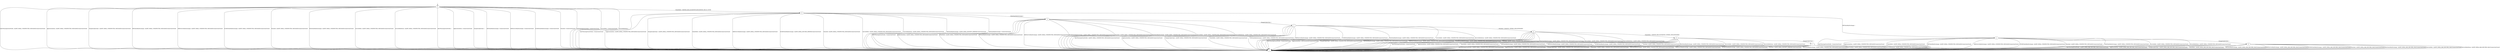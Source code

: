 digraph "" {
	graph [configurations="1.0.2-TLS10|1.0.2m-TLS10|1.1.0-TLS10|1.1.1-TLS10"];
	node [label="\N"];
	__start0	[feature=True,
		label="",
		shape=none];
	b	[feature=True];
	__start0 -> b	[key=0];
	c	[feature="1.0.2-TLS10|1.0.2m-TLS10|1.1.0-TLS10|1.1.1-TLS10"];
	b -> c	[key=0,
		feature="1.1.0-TLS10|1.1.1-TLS10",
		label="AlertWarningCloseNotify / ALERT_FATAL_UNEXPECTED_MESSAGE|ConnectionClosed"];
	b -> c	[key=1,
		feature="1.1.0-TLS10|1.1.1-TLS10",
		label="ApplicationData / ALERT_FATAL_UNEXPECTED_MESSAGE|ConnectionClosed"];
	b -> c	[key=2,
		feature="1.1.0-TLS10|1.1.1-TLS10",
		label="ChangeCipherSpec / ALERT_FATAL_UNEXPECTED_MESSAGE|ConnectionClosed"];
	b -> c	[key=3,
		feature="1.1.0-TLS10|1.1.1-TLS10",
		label="DHClientKeyExchange / ALERT_FATAL_UNEXPECTED_MESSAGE|ConnectionClosed"];
	b -> c	[key=4,
		feature="1.1.0-TLS10|1.1.1-TLS10",
		label="DHEServerKeyExchange / ALERT_FATAL_UNEXPECTED_MESSAGE|ConnectionClosed"];
	b -> c	[key=5,
		feature="1.1.0-TLS10|1.1.1-TLS10",
		label="ECDHClientKeyExchange / ALERT_FATAL_UNEXPECTED_MESSAGE|ConnectionClosed"];
	b -> c	[key=6,
		feature="1.1.0-TLS10|1.1.1-TLS10",
		label="Finished / ALERT_FATAL_UNEXPECTED_MESSAGE|ConnectionClosed"];
	b -> c	[key=7,
		feature="1.1.0-TLS10|1.1.1-TLS10",
		label="RSAClientKeyExchange / ALERT_FATAL_UNEXPECTED_MESSAGE|ConnectionClosed"];
	b -> c	[key=8,
		feature="1.1.0-TLS10|1.1.1-TLS10",
		label="ServerHello / ALERT_FATAL_UNEXPECTED_MESSAGE|ConnectionClosed"];
	b -> c	[key=9,
		feature="1.1.0-TLS10|1.1.1-TLS10",
		label="ServerHelloDone / ALERT_FATAL_UNEXPECTED_MESSAGE|ConnectionClosed"];
	b -> c	[key=10,
		feature="1.0.2-TLS10|1.0.2m-TLS10",
		label="AlertWarningCloseNotify / -"];
	b -> c	[key=11,
		feature="1.0.2-TLS10|1.0.2m-TLS10",
		label="ApplicationData / ConnectionClosed"];
	b -> c	[key=12,
		feature="1.0.2-TLS10|1.0.2m-TLS10",
		label="ChangeCipherSpec / -"];
	b -> c	[key=13,
		feature="1.0.2-TLS10|1.0.2m-TLS10",
		label="DHClientKeyExchange / ConnectionClosed"];
	b -> c	[key=14,
		feature="1.0.2-TLS10|1.0.2m-TLS10",
		label="DHEServerKeyExchange / ConnectionClosed"];
	b -> c	[key=15,
		feature="1.0.2-TLS10|1.0.2m-TLS10",
		label="ECDHClientKeyExchange / ConnectionClosed"];
	b -> c	[key=16,
		feature="1.0.2-TLS10|1.0.2m-TLS10",
		label="Finished / ConnectionClosed"];
	b -> c	[key=17,
		feature="1.0.2-TLS10|1.0.2m-TLS10",
		label="RSAClientKeyExchange / ConnectionClosed"];
	b -> c	[key=18,
		feature="1.0.2-TLS10|1.0.2m-TLS10",
		label="ServerHello / ConnectionClosed"];
	b -> c	[key=19,
		feature="1.0.2-TLS10|1.0.2m-TLS10",
		label="ServerHelloDone / -"];
	d	[feature="1.0.2-TLS10|1.0.2m-TLS10|1.1.0-TLS10|1.1.1-TLS10"];
	b -> d	[key=0,
		feature="1.0.2-TLS10|1.0.2m-TLS10|1.1.0-TLS10|1.1.1-TLS10",
		label="ClientHello / SERVER_HELLO|CERTIFICATE|SERVER_HELLO_DONE"];
	c -> c	[key=0,
		feature="1.0.2-TLS10|1.0.2m-TLS10|1.1.0-TLS10|1.1.1-TLS10",
		label="AlertWarningCloseNotify / ConnectionClosed"];
	c -> c	[key=1,
		feature="1.0.2-TLS10|1.0.2m-TLS10|1.1.0-TLS10|1.1.1-TLS10",
		label="ApplicationData / ConnectionClosed"];
	c -> c	[key=2,
		feature="1.0.2-TLS10|1.0.2m-TLS10|1.1.0-TLS10|1.1.1-TLS10",
		label="ChangeCipherSpec / ConnectionClosed"];
	c -> c	[key=3,
		feature="1.0.2-TLS10|1.0.2m-TLS10|1.1.0-TLS10|1.1.1-TLS10",
		label="ClientHello / ConnectionClosed"];
	c -> c	[key=4,
		feature="1.0.2-TLS10|1.0.2m-TLS10|1.1.0-TLS10|1.1.1-TLS10",
		label="DHClientKeyExchange / ConnectionClosed"];
	c -> c	[key=5,
		feature="1.0.2-TLS10|1.0.2m-TLS10|1.1.0-TLS10|1.1.1-TLS10",
		label="DHEServerKeyExchange / ConnectionClosed"];
	c -> c	[key=6,
		feature="1.0.2-TLS10|1.0.2m-TLS10|1.1.0-TLS10|1.1.1-TLS10",
		label="ECDHClientKeyExchange / ConnectionClosed"];
	c -> c	[key=7,
		feature="1.0.2-TLS10|1.0.2m-TLS10|1.1.0-TLS10|1.1.1-TLS10",
		label="Finished / ConnectionClosed"];
	c -> c	[key=8,
		feature="1.0.2-TLS10|1.0.2m-TLS10|1.1.0-TLS10|1.1.1-TLS10",
		label="RSAClientKeyExchange / ConnectionClosed"];
	c -> c	[key=9,
		feature="1.0.2-TLS10|1.0.2m-TLS10|1.1.0-TLS10|1.1.1-TLS10",
		label="ServerHello / ConnectionClosed"];
	c -> c	[key=10,
		feature="1.0.2-TLS10|1.0.2m-TLS10|1.1.0-TLS10|1.1.1-TLS10",
		label="ServerHelloDone / ConnectionClosed"];
	d -> c	[key=0,
		feature="1.0.2-TLS10|1.0.2m-TLS10|1.1.0-TLS10|1.1.1-TLS10",
		label="AlertWarningCloseNotify / ConnectionClosed"];
	d -> c	[key=1,
		feature="1.0.2-TLS10|1.0.2m-TLS10|1.1.0-TLS10|1.1.1-TLS10",
		label="ApplicationData / ALERT_FATAL_UNEXPECTED_MESSAGE|ConnectionClosed"];
	d -> c	[key=2,
		feature="1.0.2-TLS10|1.0.2m-TLS10|1.1.0-TLS10|1.1.1-TLS10",
		label="ChangeCipherSpec / ALERT_FATAL_UNEXPECTED_MESSAGE|ConnectionClosed"];
	d -> c	[key=3,
		feature="1.0.2-TLS10|1.0.2m-TLS10|1.1.0-TLS10|1.1.1-TLS10",
		label="ClientHello / ALERT_FATAL_UNEXPECTED_MESSAGE|ConnectionClosed"];
	d -> c	[key=4,
		feature="1.0.2-TLS10|1.0.2m-TLS10|1.1.0-TLS10|1.1.1-TLS10",
		label="DHEServerKeyExchange / ALERT_FATAL_UNEXPECTED_MESSAGE|ConnectionClosed"];
	d -> c	[key=5,
		feature="1.0.2-TLS10|1.0.2m-TLS10|1.1.0-TLS10|1.1.1-TLS10",
		label="ECDHClientKeyExchange / ALERT_FATAL_DECODE_ERROR|ConnectionClosed"];
	d -> c	[key=6,
		feature="1.0.2-TLS10|1.0.2m-TLS10|1.1.0-TLS10|1.1.1-TLS10",
		label="Finished / ALERT_FATAL_UNEXPECTED_MESSAGE|ConnectionClosed"];
	d -> c	[key=7,
		feature="1.0.2-TLS10|1.0.2m-TLS10|1.1.0-TLS10|1.1.1-TLS10",
		label="ServerHello / ALERT_FATAL_UNEXPECTED_MESSAGE|ConnectionClosed"];
	d -> c	[key=8,
		feature="1.0.2-TLS10|1.0.2m-TLS10|1.1.0-TLS10|1.1.1-TLS10",
		label="ServerHelloDone / ALERT_FATAL_UNEXPECTED_MESSAGE|ConnectionClosed"];
	d -> c	[key=9,
		feature="1.1.1-TLS10",
		label="DHClientKeyExchange / ALERT_FATAL_DECRYPT_ERROR|ConnectionClosed"];
	d -> c	[key=10,
		feature="1.0.2m-TLS10|1.1.0-TLS10",
		label="DHClientKeyExchange / ConnectionClosed"];
	e	[feature="1.0.2-TLS10|1.0.2m-TLS10|1.1.0-TLS10|1.1.1-TLS10"];
	d -> e	[key=0,
		feature="1.0.2-TLS10|1.0.2m-TLS10|1.1.0-TLS10|1.1.1-TLS10",
		label="RSAClientKeyExchange / -"];
	j	[feature="1.0.2-TLS10"];
	d -> j	[key=0,
		feature="1.0.2-TLS10",
		label="DHClientKeyExchange / -"];
	e -> c	[key=0,
		feature="1.0.2-TLS10|1.0.2m-TLS10|1.1.0-TLS10|1.1.1-TLS10",
		label="AlertWarningCloseNotify / ConnectionClosed"];
	e -> c	[key=1,
		feature="1.0.2-TLS10|1.0.2m-TLS10|1.1.0-TLS10|1.1.1-TLS10",
		label="ApplicationData / ALERT_FATAL_UNEXPECTED_MESSAGE|ConnectionClosed"];
	e -> c	[key=2,
		feature="1.0.2-TLS10|1.0.2m-TLS10|1.1.0-TLS10|1.1.1-TLS10",
		label="ClientHello / ALERT_FATAL_UNEXPECTED_MESSAGE|ConnectionClosed"];
	e -> c	[key=3,
		feature="1.0.2-TLS10|1.0.2m-TLS10|1.1.0-TLS10|1.1.1-TLS10",
		label="DHClientKeyExchange / ALERT_FATAL_UNEXPECTED_MESSAGE|ConnectionClosed"];
	e -> c	[key=4,
		feature="1.0.2-TLS10|1.0.2m-TLS10|1.1.0-TLS10|1.1.1-TLS10",
		label="DHEServerKeyExchange / ALERT_FATAL_UNEXPECTED_MESSAGE|ConnectionClosed"];
	e -> c	[key=5,
		feature="1.0.2-TLS10|1.0.2m-TLS10|1.1.0-TLS10|1.1.1-TLS10",
		label="ECDHClientKeyExchange / ALERT_FATAL_UNEXPECTED_MESSAGE|ConnectionClosed"];
	e -> c	[key=6,
		feature="1.0.2-TLS10|1.0.2m-TLS10|1.1.0-TLS10|1.1.1-TLS10",
		label="Finished / ALERT_FATAL_UNEXPECTED_MESSAGE|ConnectionClosed"];
	e -> c	[key=7,
		feature="1.0.2-TLS10|1.0.2m-TLS10|1.1.0-TLS10|1.1.1-TLS10",
		label="RSAClientKeyExchange / ALERT_FATAL_UNEXPECTED_MESSAGE|ConnectionClosed"];
	e -> c	[key=8,
		feature="1.0.2-TLS10|1.0.2m-TLS10|1.1.0-TLS10|1.1.1-TLS10",
		label="ServerHello / ALERT_FATAL_UNEXPECTED_MESSAGE|ConnectionClosed"];
	e -> c	[key=9,
		feature="1.0.2-TLS10|1.0.2m-TLS10|1.1.0-TLS10|1.1.1-TLS10",
		label="ServerHelloDone / ALERT_FATAL_UNEXPECTED_MESSAGE|ConnectionClosed"];
	f	[feature="1.0.2-TLS10|1.0.2m-TLS10|1.1.0-TLS10|1.1.1-TLS10"];
	e -> f	[key=0,
		feature="1.0.2-TLS10|1.0.2m-TLS10|1.1.0-TLS10|1.1.1-TLS10",
		label="ChangeCipherSpec / -"];
	f -> c	[key=0,
		feature="1.0.2-TLS10|1.0.2m-TLS10|1.1.0-TLS10|1.1.1-TLS10",
		label="AlertWarningCloseNotify / ALERT_FATAL_UNEXPECTED_MESSAGE|ConnectionClosed"];
	f -> c	[key=1,
		feature="1.0.2-TLS10|1.0.2m-TLS10|1.1.0-TLS10|1.1.1-TLS10",
		label="ApplicationData / ALERT_FATAL_UNEXPECTED_MESSAGE|ConnectionClosed"];
	f -> c	[key=2,
		feature="1.0.2-TLS10|1.0.2m-TLS10|1.1.0-TLS10|1.1.1-TLS10",
		label="ChangeCipherSpec / ALERT_FATAL_UNEXPECTED_MESSAGE|ConnectionClosed"];
	f -> c	[key=3,
		feature="1.0.2-TLS10|1.0.2m-TLS10|1.1.0-TLS10|1.1.1-TLS10",
		label="ClientHello / ALERT_FATAL_UNEXPECTED_MESSAGE|ConnectionClosed"];
	f -> c	[key=4,
		feature="1.0.2-TLS10|1.0.2m-TLS10|1.1.0-TLS10|1.1.1-TLS10",
		label="DHClientKeyExchange / ALERT_FATAL_UNEXPECTED_MESSAGE|ConnectionClosed"];
	f -> c	[key=5,
		feature="1.0.2-TLS10|1.0.2m-TLS10|1.1.0-TLS10|1.1.1-TLS10",
		label="DHEServerKeyExchange / ALERT_FATAL_UNEXPECTED_MESSAGE|ConnectionClosed"];
	f -> c	[key=6,
		feature="1.0.2-TLS10|1.0.2m-TLS10|1.1.0-TLS10|1.1.1-TLS10",
		label="ECDHClientKeyExchange / ALERT_FATAL_UNEXPECTED_MESSAGE|ConnectionClosed"];
	f -> c	[key=7,
		feature="1.0.2-TLS10|1.0.2m-TLS10|1.1.0-TLS10|1.1.1-TLS10",
		label="RSAClientKeyExchange / ALERT_FATAL_UNEXPECTED_MESSAGE|ConnectionClosed"];
	f -> c	[key=8,
		feature="1.0.2-TLS10|1.0.2m-TLS10|1.1.0-TLS10|1.1.1-TLS10",
		label="ServerHello / ALERT_FATAL_UNEXPECTED_MESSAGE|ConnectionClosed"];
	f -> c	[key=9,
		feature="1.0.2-TLS10|1.0.2m-TLS10|1.1.0-TLS10|1.1.1-TLS10",
		label="ServerHelloDone / ALERT_FATAL_UNEXPECTED_MESSAGE|ConnectionClosed"];
	g	[feature="1.0.2-TLS10|1.0.2m-TLS10|1.1.0-TLS10|1.1.1-TLS10"];
	f -> g	[key=0,
		feature="1.0.2-TLS10|1.0.2m-TLS10|1.1.0-TLS10|1.1.1-TLS10",
		label="Finished / CHANGE_CIPHER_SPEC|FINISHED"];
	g -> c	[key=0,
		feature="1.0.2-TLS10|1.0.2m-TLS10|1.1.0-TLS10|1.1.1-TLS10",
		label="AlertWarningCloseNotify / ConnectionClosed"];
	g -> c	[key=1,
		feature="1.0.2-TLS10|1.0.2m-TLS10|1.1.0-TLS10|1.1.1-TLS10",
		label="ApplicationData / APPLICATION|ConnectionClosed"];
	g -> c	[key=2,
		feature="1.0.2-TLS10|1.0.2m-TLS10|1.1.0-TLS10|1.1.1-TLS10",
		label="ChangeCipherSpec / ALERT_FATAL_UNEXPECTED_MESSAGE|ConnectionClosed"];
	g -> c	[key=3,
		feature="1.0.2-TLS10|1.0.2m-TLS10|1.1.0-TLS10|1.1.1-TLS10",
		label="DHClientKeyExchange / ALERT_FATAL_UNEXPECTED_MESSAGE|ConnectionClosed"];
	g -> c	[key=4,
		feature="1.0.2-TLS10|1.0.2m-TLS10|1.1.0-TLS10|1.1.1-TLS10",
		label="DHEServerKeyExchange / ALERT_FATAL_UNEXPECTED_MESSAGE|ConnectionClosed"];
	g -> c	[key=5,
		feature="1.0.2-TLS10|1.0.2m-TLS10|1.1.0-TLS10|1.1.1-TLS10",
		label="ECDHClientKeyExchange / ALERT_FATAL_UNEXPECTED_MESSAGE|ConnectionClosed"];
	g -> c	[key=6,
		feature="1.0.2-TLS10|1.0.2m-TLS10|1.1.0-TLS10|1.1.1-TLS10",
		label="Finished / ALERT_FATAL_UNEXPECTED_MESSAGE|ConnectionClosed"];
	g -> c	[key=7,
		feature="1.0.2-TLS10|1.0.2m-TLS10|1.1.0-TLS10|1.1.1-TLS10",
		label="RSAClientKeyExchange / ALERT_FATAL_UNEXPECTED_MESSAGE|ConnectionClosed"];
	g -> c	[key=8,
		feature="1.0.2-TLS10|1.0.2m-TLS10|1.1.0-TLS10|1.1.1-TLS10",
		label="ServerHello / ALERT_FATAL_UNEXPECTED_MESSAGE|ConnectionClosed"];
	g -> c	[key=9,
		feature="1.0.2-TLS10|1.0.2m-TLS10|1.1.0-TLS10|1.1.1-TLS10",
		label="ServerHelloDone / ALERT_FATAL_UNEXPECTED_MESSAGE|ConnectionClosed"];
	h	[feature="1.0.2-TLS10|1.0.2m-TLS10|1.1.0-TLS10|1.1.1-TLS10"];
	g -> h	[key=0,
		feature="1.0.2-TLS10|1.0.2m-TLS10|1.1.0-TLS10|1.1.1-TLS10",
		label="ClientHello / SERVER_HELLO|CHANGE_CIPHER_SPEC|FINISHED"];
	h -> c	[key=0,
		feature="1.0.2-TLS10|1.0.2m-TLS10|1.1.0-TLS10|1.1.1-TLS10",
		label="AlertWarningCloseNotify / ConnectionClosed"];
	h -> c	[key=1,
		feature="1.0.2-TLS10|1.0.2m-TLS10|1.1.0-TLS10|1.1.1-TLS10",
		label="ApplicationData / ALERT_FATAL_UNEXPECTED_MESSAGE|ConnectionClosed"];
	h -> c	[key=2,
		feature="1.0.2-TLS10|1.0.2m-TLS10|1.1.0-TLS10|1.1.1-TLS10",
		label="ClientHello / ALERT_FATAL_UNEXPECTED_MESSAGE|ConnectionClosed"];
	h -> c	[key=3,
		feature="1.0.2-TLS10|1.0.2m-TLS10|1.1.0-TLS10|1.1.1-TLS10",
		label="DHClientKeyExchange / ALERT_FATAL_UNEXPECTED_MESSAGE|ConnectionClosed"];
	h -> c	[key=4,
		feature="1.0.2-TLS10|1.0.2m-TLS10|1.1.0-TLS10|1.1.1-TLS10",
		label="DHEServerKeyExchange / ALERT_FATAL_UNEXPECTED_MESSAGE|ConnectionClosed"];
	h -> c	[key=5,
		feature="1.0.2-TLS10|1.0.2m-TLS10|1.1.0-TLS10|1.1.1-TLS10",
		label="ECDHClientKeyExchange / ALERT_FATAL_UNEXPECTED_MESSAGE|ConnectionClosed"];
	h -> c	[key=6,
		feature="1.0.2-TLS10|1.0.2m-TLS10|1.1.0-TLS10|1.1.1-TLS10",
		label="Finished / ALERT_FATAL_UNEXPECTED_MESSAGE|ConnectionClosed"];
	h -> c	[key=7,
		feature="1.0.2-TLS10|1.0.2m-TLS10|1.1.0-TLS10|1.1.1-TLS10",
		label="RSAClientKeyExchange / ALERT_FATAL_UNEXPECTED_MESSAGE|ConnectionClosed"];
	h -> c	[key=8,
		feature="1.0.2-TLS10|1.0.2m-TLS10|1.1.0-TLS10|1.1.1-TLS10",
		label="ServerHello / ALERT_FATAL_UNEXPECTED_MESSAGE|ConnectionClosed"];
	h -> c	[key=9,
		feature="1.0.2-TLS10|1.0.2m-TLS10|1.1.0-TLS10|1.1.1-TLS10",
		label="ServerHelloDone / ALERT_FATAL_UNEXPECTED_MESSAGE|ConnectionClosed"];
	i	[feature="1.0.2-TLS10|1.0.2m-TLS10|1.1.0-TLS10|1.1.1-TLS10"];
	h -> i	[key=0,
		feature="1.0.2-TLS10|1.0.2m-TLS10|1.1.0-TLS10|1.1.1-TLS10",
		label="ChangeCipherSpec / -"];
	i -> c	[key=0,
		feature="1.0.2-TLS10|1.0.2m-TLS10|1.1.0-TLS10|1.1.1-TLS10",
		label="AlertWarningCloseNotify / ALERT_FATAL_UNEXPECTED_MESSAGE|ConnectionClosed"];
	i -> c	[key=1,
		feature="1.0.2-TLS10|1.0.2m-TLS10|1.1.0-TLS10|1.1.1-TLS10",
		label="ApplicationData / ALERT_FATAL_UNEXPECTED_MESSAGE|ConnectionClosed"];
	i -> c	[key=2,
		feature="1.0.2-TLS10|1.0.2m-TLS10|1.1.0-TLS10|1.1.1-TLS10",
		label="ChangeCipherSpec / ALERT_FATAL_UNEXPECTED_MESSAGE|ConnectionClosed"];
	i -> c	[key=3,
		feature="1.0.2-TLS10|1.0.2m-TLS10|1.1.0-TLS10|1.1.1-TLS10",
		label="ClientHello / ALERT_FATAL_UNEXPECTED_MESSAGE|ConnectionClosed"];
	i -> c	[key=4,
		feature="1.0.2-TLS10|1.0.2m-TLS10|1.1.0-TLS10|1.1.1-TLS10",
		label="DHClientKeyExchange / ALERT_FATAL_UNEXPECTED_MESSAGE|ConnectionClosed"];
	i -> c	[key=5,
		feature="1.0.2-TLS10|1.0.2m-TLS10|1.1.0-TLS10|1.1.1-TLS10",
		label="DHEServerKeyExchange / ALERT_FATAL_UNEXPECTED_MESSAGE|ConnectionClosed"];
	i -> c	[key=6,
		feature="1.0.2-TLS10|1.0.2m-TLS10|1.1.0-TLS10|1.1.1-TLS10",
		label="ECDHClientKeyExchange / ALERT_FATAL_UNEXPECTED_MESSAGE|ConnectionClosed"];
	i -> c	[key=7,
		feature="1.0.2-TLS10|1.0.2m-TLS10|1.1.0-TLS10|1.1.1-TLS10",
		label="Finished / ALERT_FATAL_DECRYPT_ERROR|ConnectionClosed"];
	i -> c	[key=8,
		feature="1.0.2-TLS10|1.0.2m-TLS10|1.1.0-TLS10|1.1.1-TLS10",
		label="RSAClientKeyExchange / ALERT_FATAL_UNEXPECTED_MESSAGE|ConnectionClosed"];
	i -> c	[key=9,
		feature="1.0.2-TLS10|1.0.2m-TLS10|1.1.0-TLS10|1.1.1-TLS10",
		label="ServerHello / ALERT_FATAL_UNEXPECTED_MESSAGE|ConnectionClosed"];
	i -> c	[key=10,
		feature="1.0.2-TLS10|1.0.2m-TLS10|1.1.0-TLS10|1.1.1-TLS10",
		label="ServerHelloDone / ALERT_FATAL_UNEXPECTED_MESSAGE|ConnectionClosed"];
	j -> c	[key=0,
		feature="1.0.2-TLS10",
		label="AlertWarningCloseNotify / ConnectionClosed"];
	j -> c	[key=1,
		feature="1.0.2-TLS10",
		label="ApplicationData / ALERT_FATAL_UNEXPECTED_MESSAGE|ConnectionClosed"];
	j -> c	[key=2,
		feature="1.0.2-TLS10",
		label="ClientHello / ALERT_FATAL_UNEXPECTED_MESSAGE|ConnectionClosed"];
	j -> c	[key=3,
		feature="1.0.2-TLS10",
		label="DHClientKeyExchange / ALERT_FATAL_UNEXPECTED_MESSAGE|ConnectionClosed"];
	j -> c	[key=4,
		feature="1.0.2-TLS10",
		label="DHEServerKeyExchange / ALERT_FATAL_UNEXPECTED_MESSAGE|ConnectionClosed"];
	j -> c	[key=5,
		feature="1.0.2-TLS10",
		label="ECDHClientKeyExchange / ALERT_FATAL_UNEXPECTED_MESSAGE|ConnectionClosed"];
	j -> c	[key=6,
		feature="1.0.2-TLS10",
		label="Finished / ALERT_FATAL_UNEXPECTED_MESSAGE|ConnectionClosed"];
	j -> c	[key=7,
		feature="1.0.2-TLS10",
		label="RSAClientKeyExchange / ALERT_FATAL_UNEXPECTED_MESSAGE|ConnectionClosed"];
	j -> c	[key=8,
		feature="1.0.2-TLS10",
		label="ServerHello / ALERT_FATAL_UNEXPECTED_MESSAGE|ConnectionClosed"];
	j -> c	[key=9,
		feature="1.0.2-TLS10",
		label="ServerHelloDone / ALERT_FATAL_UNEXPECTED_MESSAGE|ConnectionClosed"];
	k	[feature="1.0.2-TLS10"];
	j -> k	[key=0,
		feature="1.0.2-TLS10",
		label="ChangeCipherSpec / -"];
	k -> c	[key=0,
		feature="1.0.2-TLS10",
		label="AlertWarningCloseNotify / ALERT_FATAL_BAD_RECORD_MAC|ConnectionClosed"];
	k -> c	[key=1,
		feature="1.0.2-TLS10",
		label="ApplicationData / ALERT_FATAL_BAD_RECORD_MAC|ConnectionClosed"];
	k -> c	[key=2,
		feature="1.0.2-TLS10",
		label="ChangeCipherSpec / ALERT_FATAL_BAD_RECORD_MAC|ConnectionClosed"];
	k -> c	[key=3,
		feature="1.0.2-TLS10",
		label="ClientHello / ALERT_FATAL_BAD_RECORD_MAC|ConnectionClosed"];
	k -> c	[key=4,
		feature="1.0.2-TLS10",
		label="DHClientKeyExchange / ALERT_FATAL_BAD_RECORD_MAC|ConnectionClosed"];
	k -> c	[key=5,
		feature="1.0.2-TLS10",
		label="DHEServerKeyExchange / ALERT_FATAL_BAD_RECORD_MAC|ConnectionClosed"];
	k -> c	[key=6,
		feature="1.0.2-TLS10",
		label="ECDHClientKeyExchange / ALERT_FATAL_BAD_RECORD_MAC|ConnectionClosed"];
	k -> c	[key=7,
		feature="1.0.2-TLS10",
		label="Finished / ALERT_FATAL_BAD_RECORD_MAC|ConnectionClosed"];
	k -> c	[key=8,
		feature="1.0.2-TLS10",
		label="RSAClientKeyExchange / ALERT_FATAL_BAD_RECORD_MAC|ConnectionClosed"];
	k -> c	[key=9,
		feature="1.0.2-TLS10",
		label="ServerHello / ALERT_FATAL_BAD_RECORD_MAC|ConnectionClosed"];
	k -> c	[key=10,
		feature="1.0.2-TLS10",
		label="ServerHelloDone / ALERT_FATAL_BAD_RECORD_MAC|ConnectionClosed"];
}
